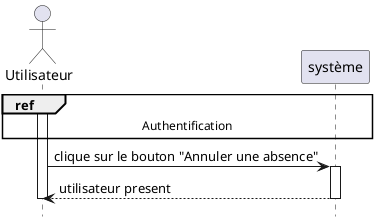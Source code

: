 @startuml annuler_absence

hide footbox


actor "Utilisateur" as user
participant "système" as system
ref over user, system : Authentification

activate user
user -> system : clique sur le bouton "Annuler une absence"
activate system
system --> user : utilisateur present 

deactivate system
deactivate user
